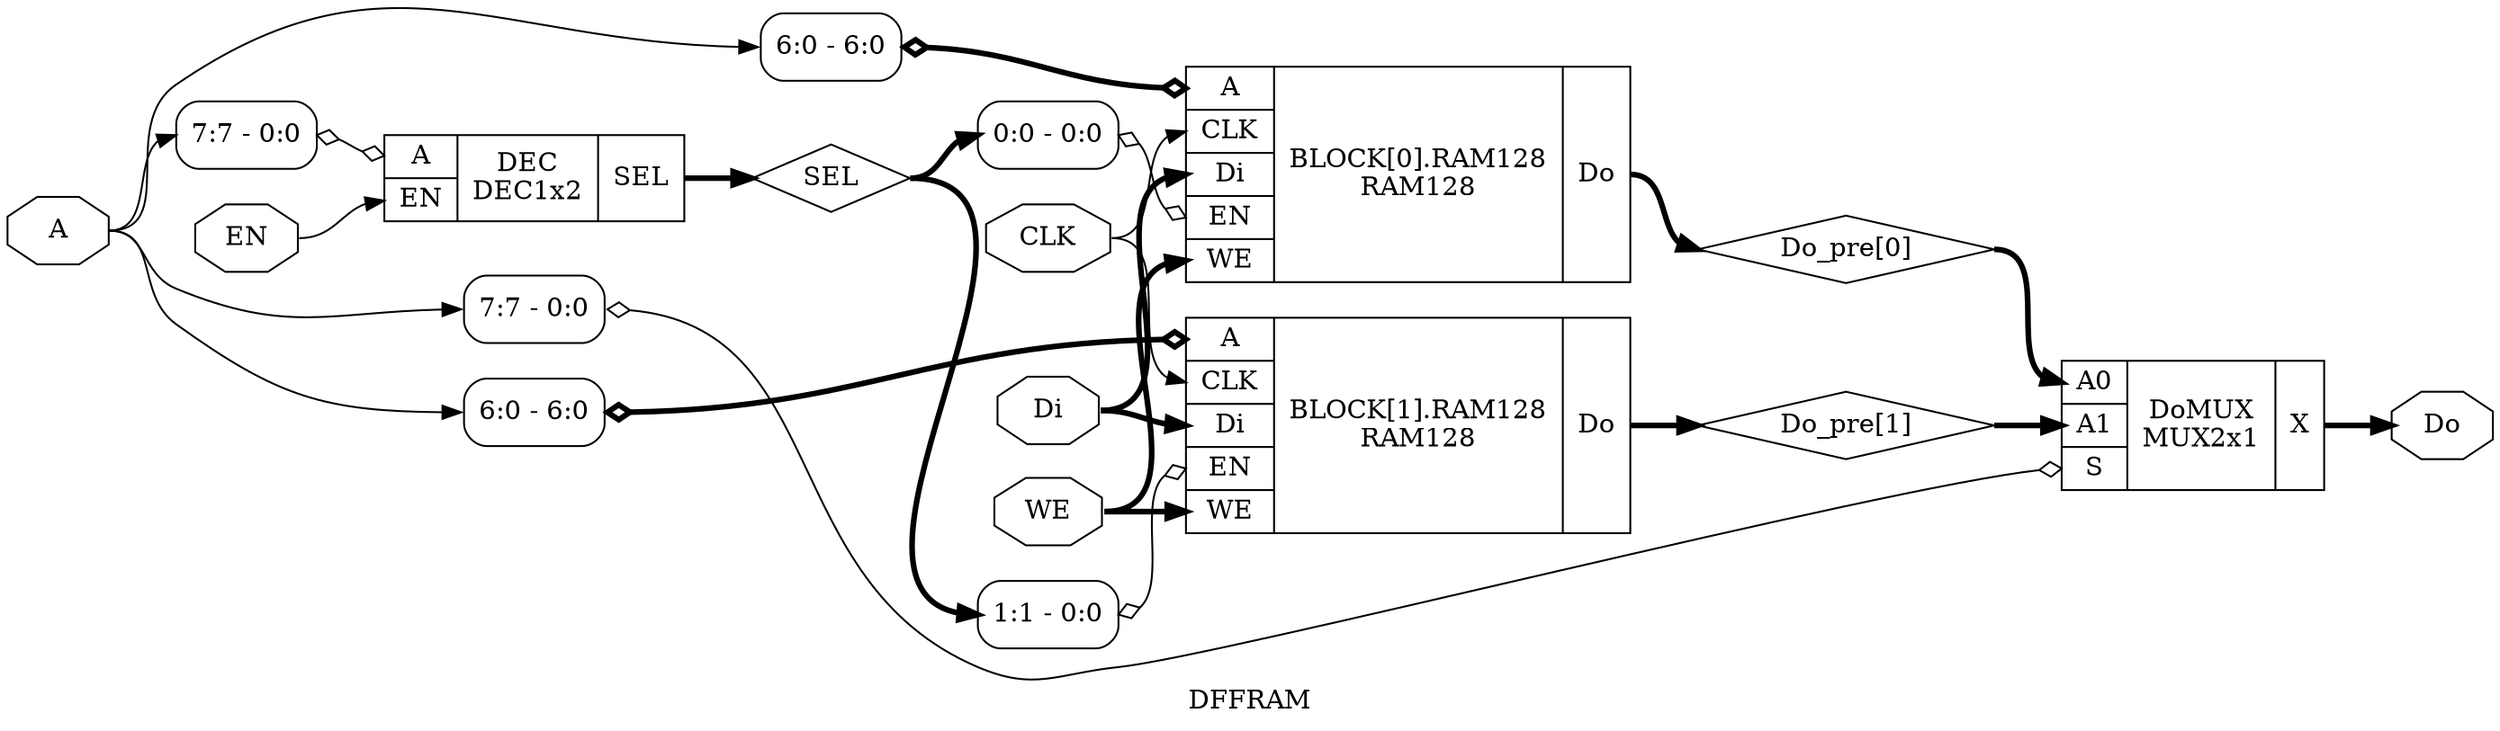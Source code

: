 digraph "DFFRAM" {
label="DFFRAM";
rankdir="LR";
remincross=true;
n1 [ shape=diamond, label="Do_pre[1]", color="black", fontcolor="black" ];
n2 [ shape=diamond, label="Do_pre[0]", color="black", fontcolor="black" ];
n3 [ shape=diamond, label="SEL", color="black", fontcolor="black" ];
n4 [ shape=octagon, label="Do", color="black", fontcolor="black" ];
n5 [ shape=octagon, label="Di", color="black", fontcolor="black" ];
n6 [ shape=octagon, label="A", color="black", fontcolor="black" ];
n7 [ shape=octagon, label="EN", color="black", fontcolor="black" ];
n8 [ shape=octagon, label="WE", color="black", fontcolor="black" ];
n9 [ shape=octagon, label="CLK", color="black", fontcolor="black" ];
c10 [ shape=record, label="{{<p6> A|<p9> CLK|<p5> Di|<p7> EN|<p8> WE}|BLOCK[1].RAM128\nRAM128|{<p4> Do}}" ];
x0 [ shape=record, style=rounded, label="<s0> 6:0 - 6:0 " ];
x0:e -> c10:p6:w [arrowhead=odiamond, arrowtail=odiamond, dir=both, color="black", style="setlinewidth(3)", label=""];
x1 [ shape=record, style=rounded, label="<s0> 1:1 - 0:0 " ];
x1:e -> c10:p7:w [arrowhead=odiamond, arrowtail=odiamond, dir=both, color="black", label=""];
c11 [ shape=record, label="{{<p6> A|<p9> CLK|<p5> Di|<p7> EN|<p8> WE}|BLOCK[0].RAM128\nRAM128|{<p4> Do}}" ];
x2 [ shape=record, style=rounded, label="<s0> 6:0 - 6:0 " ];
x2:e -> c11:p6:w [arrowhead=odiamond, arrowtail=odiamond, dir=both, color="black", style="setlinewidth(3)", label=""];
x3 [ shape=record, style=rounded, label="<s0> 0:0 - 0:0 " ];
x3:e -> c11:p7:w [arrowhead=odiamond, arrowtail=odiamond, dir=both, color="black", label=""];
c16 [ shape=record, label="{{<p12> A0|<p13> A1|<p14> S}|DoMUX\nMUX2x1|{<p15> X}}" ];
x4 [ shape=record, style=rounded, label="<s0> 7:7 - 0:0 " ];
x4:e -> c16:p14:w [arrowhead=odiamond, arrowtail=odiamond, dir=both, color="black", label=""];
c17 [ shape=record, label="{{<p6> A|<p7> EN}|DEC\nDEC1x2|{<p3> SEL}}" ];
x5 [ shape=record, style=rounded, label="<s0> 7:7 - 0:0 " ];
x5:e -> c17:p6:w [arrowhead=odiamond, arrowtail=odiamond, dir=both, color="black", label=""];
c10:p4:e -> n1:w [color="black", style="setlinewidth(3)", label=""];
n1:e -> c16:p13:w [color="black", style="setlinewidth(3)", label=""];
c11:p4:e -> n2:w [color="black", style="setlinewidth(3)", label=""];
n2:e -> c16:p12:w [color="black", style="setlinewidth(3)", label=""];
c17:p3:e -> n3:w [color="black", style="setlinewidth(3)", label=""];
n3:e -> x1:s0:w [color="black", style="setlinewidth(3)", label=""];
n3:e -> x3:s0:w [color="black", style="setlinewidth(3)", label=""];
c16:p15:e -> n4:w [color="black", style="setlinewidth(3)", label=""];
n5:e -> c10:p5:w [color="black", style="setlinewidth(3)", label=""];
n5:e -> c11:p5:w [color="black", style="setlinewidth(3)", label=""];
n6:e -> x0:s0:w [color="black", label=""];
n6:e -> x2:s0:w [color="black", label=""];
n6:e -> x4:s0:w [color="black", label=""];
n6:e -> x5:s0:w [color="black", label=""];
n7:e -> c17:p7:w [color="black", label=""];
n8:e -> c10:p8:w [color="black", style="setlinewidth(3)", label=""];
n8:e -> c11:p8:w [color="black", style="setlinewidth(3)", label=""];
n9:e -> c10:p9:w [color="black", label=""];
n9:e -> c11:p9:w [color="black", label=""];
}
